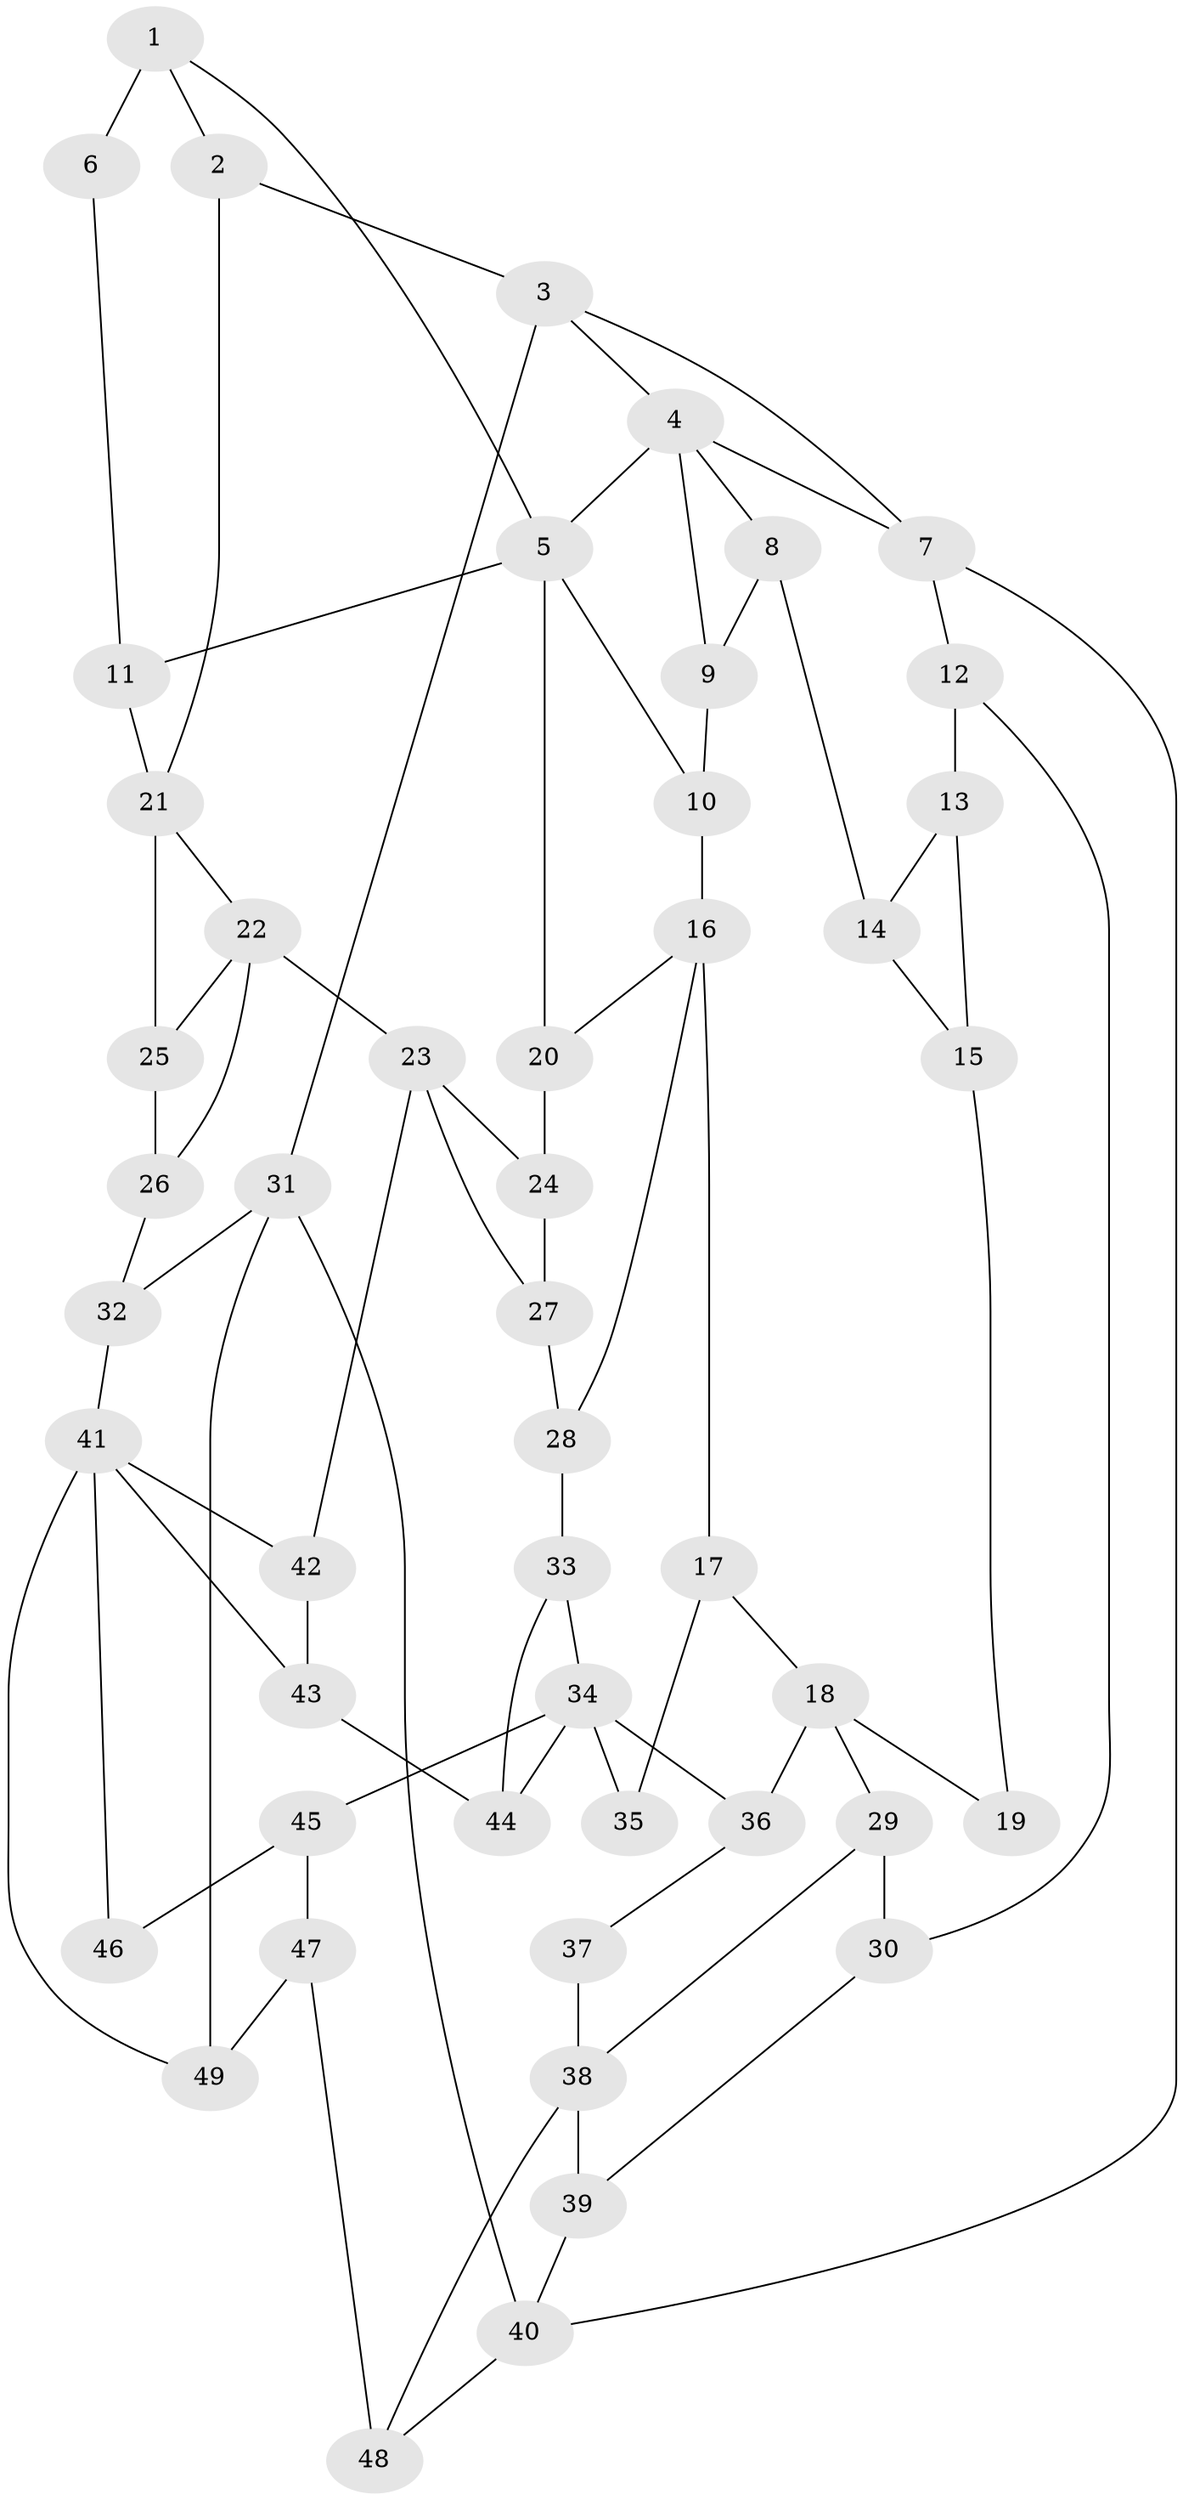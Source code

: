 // original degree distribution, {3: 0.030612244897959183, 6: 0.23469387755102042, 5: 0.5, 4: 0.23469387755102042}
// Generated by graph-tools (version 1.1) at 2025/38/03/09/25 02:38:33]
// undirected, 49 vertices, 80 edges
graph export_dot {
graph [start="1"]
  node [color=gray90,style=filled];
  1;
  2;
  3;
  4;
  5;
  6;
  7;
  8;
  9;
  10;
  11;
  12;
  13;
  14;
  15;
  16;
  17;
  18;
  19;
  20;
  21;
  22;
  23;
  24;
  25;
  26;
  27;
  28;
  29;
  30;
  31;
  32;
  33;
  34;
  35;
  36;
  37;
  38;
  39;
  40;
  41;
  42;
  43;
  44;
  45;
  46;
  47;
  48;
  49;
  1 -- 2 [weight=1.0];
  1 -- 5 [weight=1.0];
  1 -- 6 [weight=2.0];
  2 -- 3 [weight=1.0];
  2 -- 21 [weight=1.0];
  3 -- 4 [weight=1.0];
  3 -- 7 [weight=1.0];
  3 -- 31 [weight=1.0];
  4 -- 5 [weight=1.0];
  4 -- 7 [weight=1.0];
  4 -- 8 [weight=1.0];
  4 -- 9 [weight=1.0];
  5 -- 10 [weight=1.0];
  5 -- 11 [weight=1.0];
  5 -- 20 [weight=2.0];
  6 -- 11 [weight=1.0];
  7 -- 12 [weight=1.0];
  7 -- 40 [weight=1.0];
  8 -- 9 [weight=1.0];
  8 -- 14 [weight=1.0];
  9 -- 10 [weight=1.0];
  10 -- 16 [weight=1.0];
  11 -- 21 [weight=1.0];
  12 -- 13 [weight=2.0];
  12 -- 30 [weight=1.0];
  13 -- 14 [weight=1.0];
  13 -- 15 [weight=1.0];
  14 -- 15 [weight=1.0];
  15 -- 19 [weight=1.0];
  16 -- 17 [weight=2.0];
  16 -- 20 [weight=1.0];
  16 -- 28 [weight=1.0];
  17 -- 18 [weight=2.0];
  17 -- 35 [weight=2.0];
  18 -- 19 [weight=2.0];
  18 -- 29 [weight=1.0];
  18 -- 36 [weight=1.0];
  20 -- 24 [weight=1.0];
  21 -- 22 [weight=1.0];
  21 -- 25 [weight=3.0];
  22 -- 23 [weight=2.0];
  22 -- 25 [weight=2.0];
  22 -- 26 [weight=1.0];
  23 -- 24 [weight=1.0];
  23 -- 27 [weight=1.0];
  23 -- 42 [weight=1.0];
  24 -- 27 [weight=1.0];
  25 -- 26 [weight=1.0];
  26 -- 32 [weight=1.0];
  27 -- 28 [weight=1.0];
  28 -- 33 [weight=1.0];
  29 -- 30 [weight=1.0];
  29 -- 38 [weight=1.0];
  30 -- 39 [weight=1.0];
  31 -- 32 [weight=1.0];
  31 -- 40 [weight=1.0];
  31 -- 49 [weight=1.0];
  32 -- 41 [weight=1.0];
  33 -- 34 [weight=1.0];
  33 -- 44 [weight=1.0];
  34 -- 35 [weight=1.0];
  34 -- 36 [weight=1.0];
  34 -- 44 [weight=1.0];
  34 -- 45 [weight=2.0];
  36 -- 37 [weight=1.0];
  37 -- 38 [weight=2.0];
  38 -- 39 [weight=1.0];
  38 -- 48 [weight=2.0];
  39 -- 40 [weight=1.0];
  40 -- 48 [weight=1.0];
  41 -- 42 [weight=1.0];
  41 -- 43 [weight=1.0];
  41 -- 46 [weight=2.0];
  41 -- 49 [weight=1.0];
  42 -- 43 [weight=1.0];
  43 -- 44 [weight=1.0];
  45 -- 46 [weight=2.0];
  45 -- 47 [weight=2.0];
  47 -- 48 [weight=2.0];
  47 -- 49 [weight=1.0];
}
